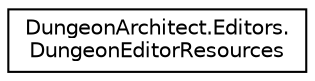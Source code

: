 digraph "Graphical Class Hierarchy"
{
  edge [fontname="Helvetica",fontsize="10",labelfontname="Helvetica",labelfontsize="10"];
  node [fontname="Helvetica",fontsize="10",shape=record];
  rankdir="LR";
  Node1 [label="DungeonArchitect.Editors.\lDungeonEditorResources",height=0.2,width=0.4,color="black", fillcolor="white", style="filled",URL="$class_dungeon_architect_1_1_editors_1_1_dungeon_editor_resources.html",tooltip="The resource filename constants used by dungeon architect editor "];
}
